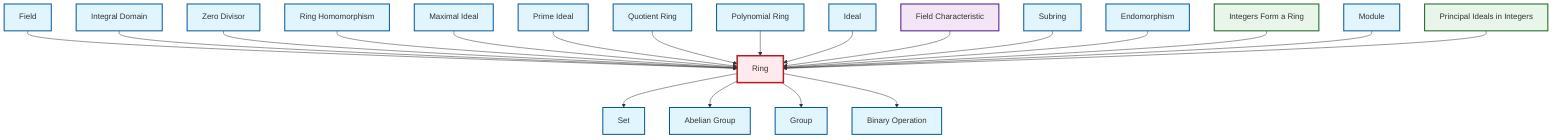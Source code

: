 graph TD
    classDef definition fill:#e1f5fe,stroke:#01579b,stroke-width:2px
    classDef theorem fill:#f3e5f5,stroke:#4a148c,stroke-width:2px
    classDef axiom fill:#fff3e0,stroke:#e65100,stroke-width:2px
    classDef example fill:#e8f5e9,stroke:#1b5e20,stroke-width:2px
    classDef current fill:#ffebee,stroke:#b71c1c,stroke-width:3px
    def-abelian-group["Abelian Group"]:::definition
    def-polynomial-ring["Polynomial Ring"]:::definition
    def-endomorphism["Endomorphism"]:::definition
    thm-field-characteristic["Field Characteristic"]:::theorem
    def-prime-ideal["Prime Ideal"]:::definition
    def-binary-operation["Binary Operation"]:::definition
    def-maximal-ideal["Maximal Ideal"]:::definition
    def-quotient-ring["Quotient Ring"]:::definition
    def-zero-divisor["Zero Divisor"]:::definition
    def-ring["Ring"]:::definition
    def-ideal["Ideal"]:::definition
    def-group["Group"]:::definition
    def-field["Field"]:::definition
    ex-principal-ideal["Principal Ideals in Integers"]:::example
    ex-integers-ring["Integers Form a Ring"]:::example
    def-set["Set"]:::definition
    def-subring["Subring"]:::definition
    def-ring-homomorphism["Ring Homomorphism"]:::definition
    def-module["Module"]:::definition
    def-integral-domain["Integral Domain"]:::definition
    def-field --> def-ring
    def-integral-domain --> def-ring
    def-zero-divisor --> def-ring
    def-ring-homomorphism --> def-ring
    def-maximal-ideal --> def-ring
    def-prime-ideal --> def-ring
    def-quotient-ring --> def-ring
    def-polynomial-ring --> def-ring
    def-ideal --> def-ring
    thm-field-characteristic --> def-ring
    def-ring --> def-set
    def-ring --> def-abelian-group
    def-subring --> def-ring
    def-ring --> def-group
    def-endomorphism --> def-ring
    ex-integers-ring --> def-ring
    def-module --> def-ring
    def-ring --> def-binary-operation
    ex-principal-ideal --> def-ring
    class def-ring current